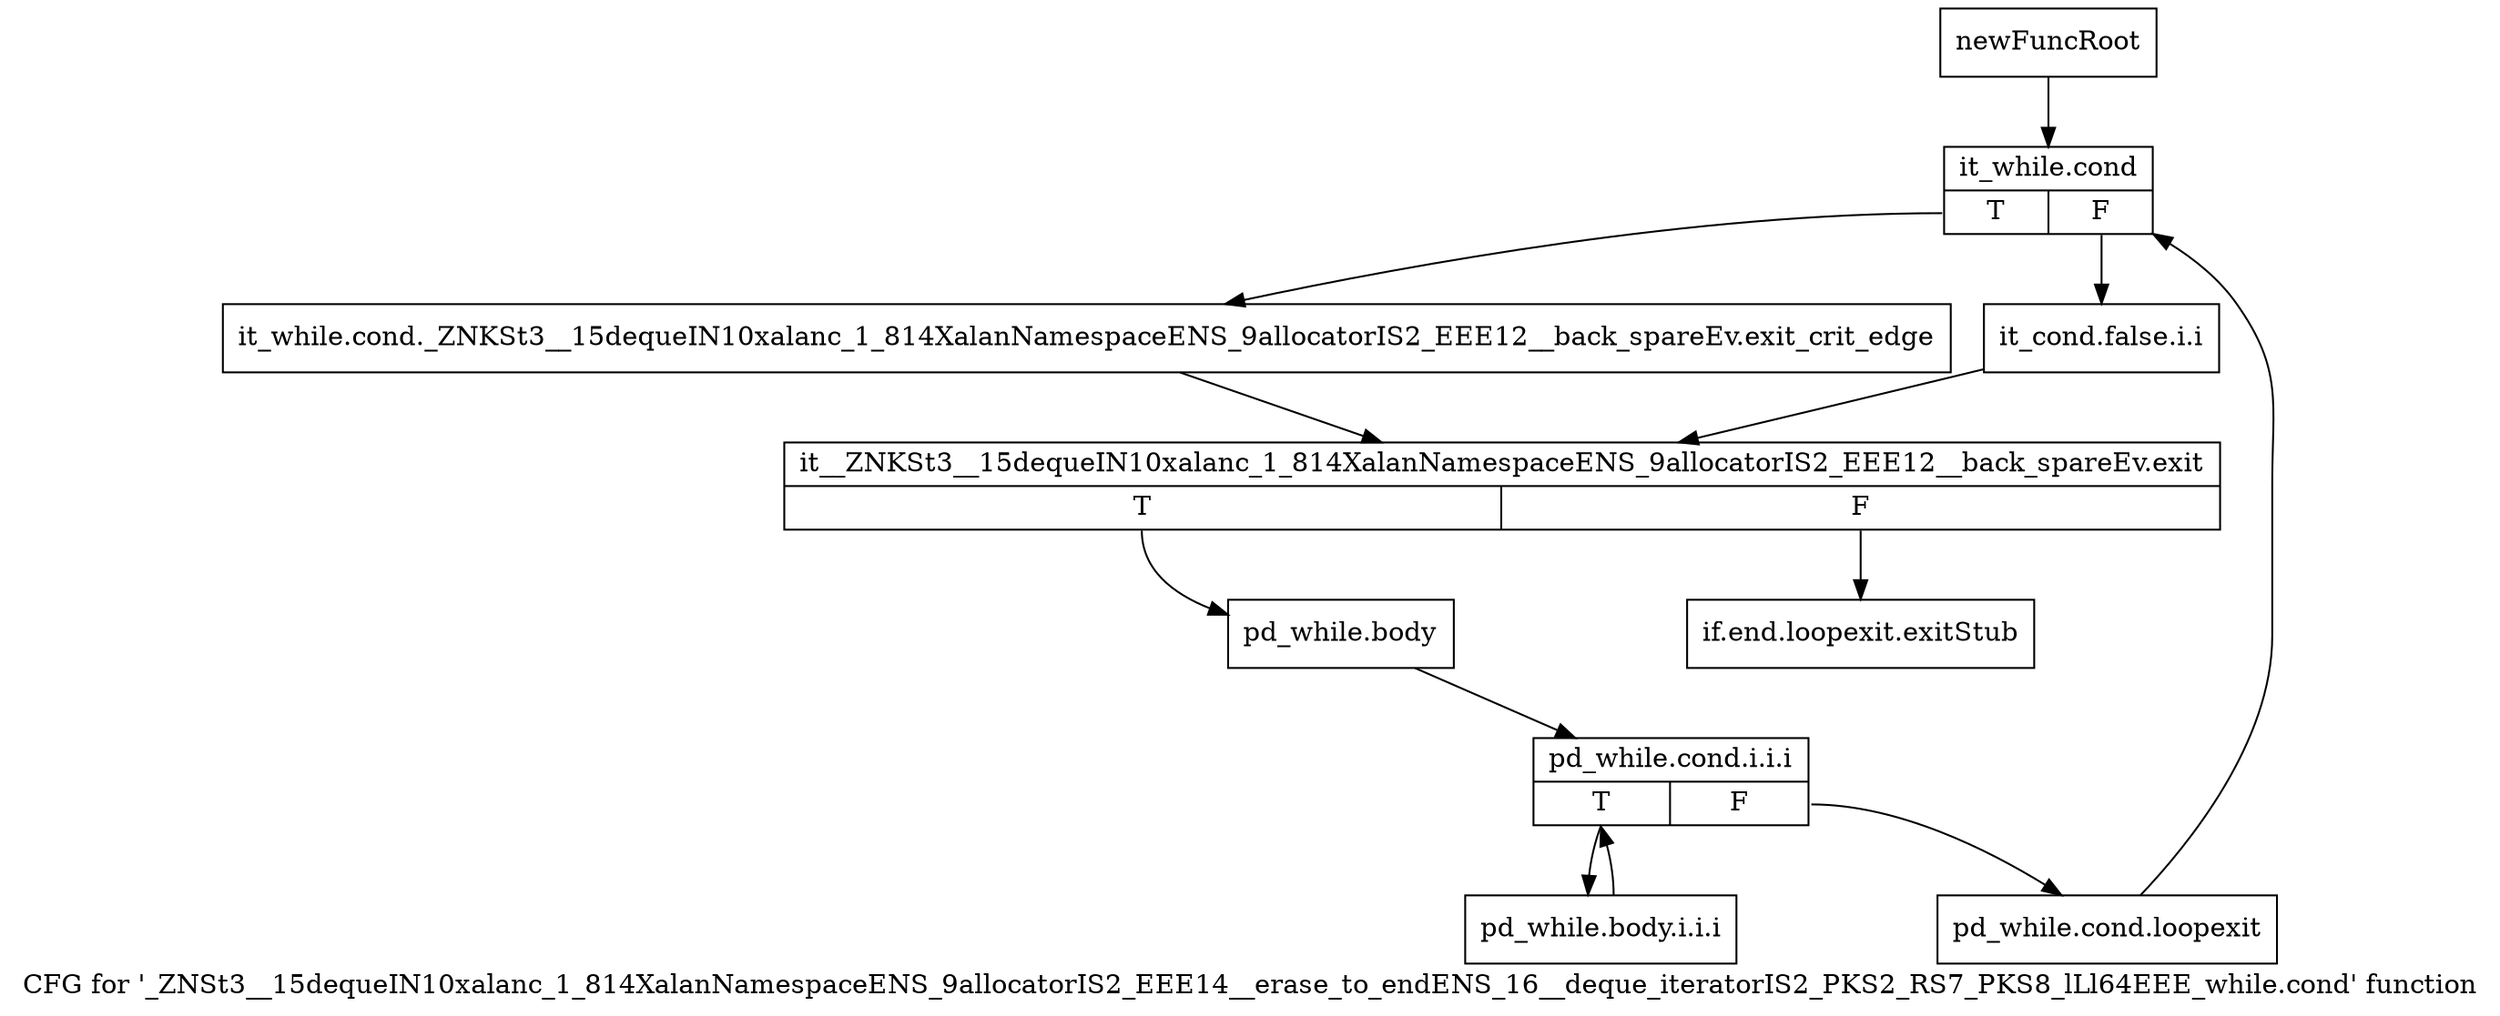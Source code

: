 digraph "CFG for '_ZNSt3__15dequeIN10xalanc_1_814XalanNamespaceENS_9allocatorIS2_EEE14__erase_to_endENS_16__deque_iteratorIS2_PKS2_RS7_PKS8_lLl64EEE_while.cond' function" {
	label="CFG for '_ZNSt3__15dequeIN10xalanc_1_814XalanNamespaceENS_9allocatorIS2_EEE14__erase_to_endENS_16__deque_iteratorIS2_PKS2_RS7_PKS8_lLl64EEE_while.cond' function";

	Node0x9d09770 [shape=record,label="{newFuncRoot}"];
	Node0x9d09770 -> Node0x9d09110;
	Node0x9d090c0 [shape=record,label="{if.end.loopexit.exitStub}"];
	Node0x9d09110 [shape=record,label="{it_while.cond|{<s0>T|<s1>F}}"];
	Node0x9d09110:s0 -> Node0x9d091b0;
	Node0x9d09110:s1 -> Node0x9d09160;
	Node0x9d09160 [shape=record,label="{it_cond.false.i.i}"];
	Node0x9d09160 -> Node0x9d09200;
	Node0x9d091b0 [shape=record,label="{it_while.cond._ZNKSt3__15dequeIN10xalanc_1_814XalanNamespaceENS_9allocatorIS2_EEE12__back_spareEv.exit_crit_edge}"];
	Node0x9d091b0 -> Node0x9d09200;
	Node0x9d09200 [shape=record,label="{it__ZNKSt3__15dequeIN10xalanc_1_814XalanNamespaceENS_9allocatorIS2_EEE12__back_spareEv.exit|{<s0>T|<s1>F}}"];
	Node0x9d09200:s0 -> Node0x9d09250;
	Node0x9d09200:s1 -> Node0x9d090c0;
	Node0x9d09250 [shape=record,label="{pd_while.body}"];
	Node0x9d09250 -> Node0x9d092a0;
	Node0x9d092a0 [shape=record,label="{pd_while.cond.i.i.i|{<s0>T|<s1>F}}"];
	Node0x9d092a0:s0 -> Node0x9d09340;
	Node0x9d092a0:s1 -> Node0x9d092f0;
	Node0x9d092f0 [shape=record,label="{pd_while.cond.loopexit}"];
	Node0x9d092f0 -> Node0x9d09110;
	Node0x9d09340 [shape=record,label="{pd_while.body.i.i.i}"];
	Node0x9d09340 -> Node0x9d092a0;
}
